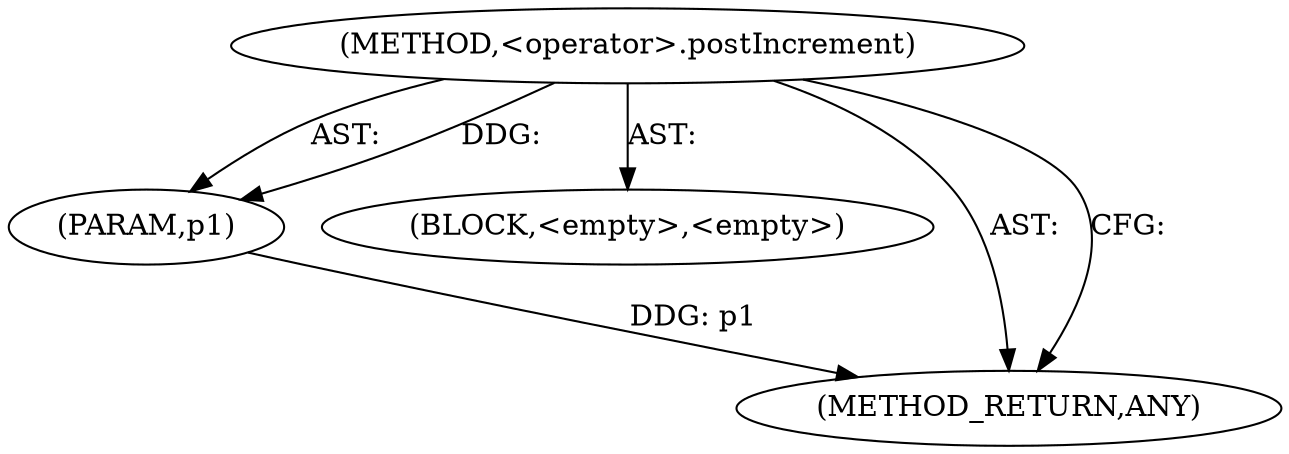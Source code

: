 digraph "&lt;operator&gt;.postIncrement" {  
"111669149724" [label = <(METHOD,&lt;operator&gt;.postIncrement)> ]
"115964117058" [label = <(PARAM,p1)> ]
"25769803817" [label = <(BLOCK,&lt;empty&gt;,&lt;empty&gt;)> ]
"128849018908" [label = <(METHOD_RETURN,ANY)> ]
  "111669149724" -> "115964117058"  [ label = "AST: "] 
  "111669149724" -> "25769803817"  [ label = "AST: "] 
  "111669149724" -> "128849018908"  [ label = "AST: "] 
  "111669149724" -> "128849018908"  [ label = "CFG: "] 
  "115964117058" -> "128849018908"  [ label = "DDG: p1"] 
  "111669149724" -> "115964117058"  [ label = "DDG: "] 
}
